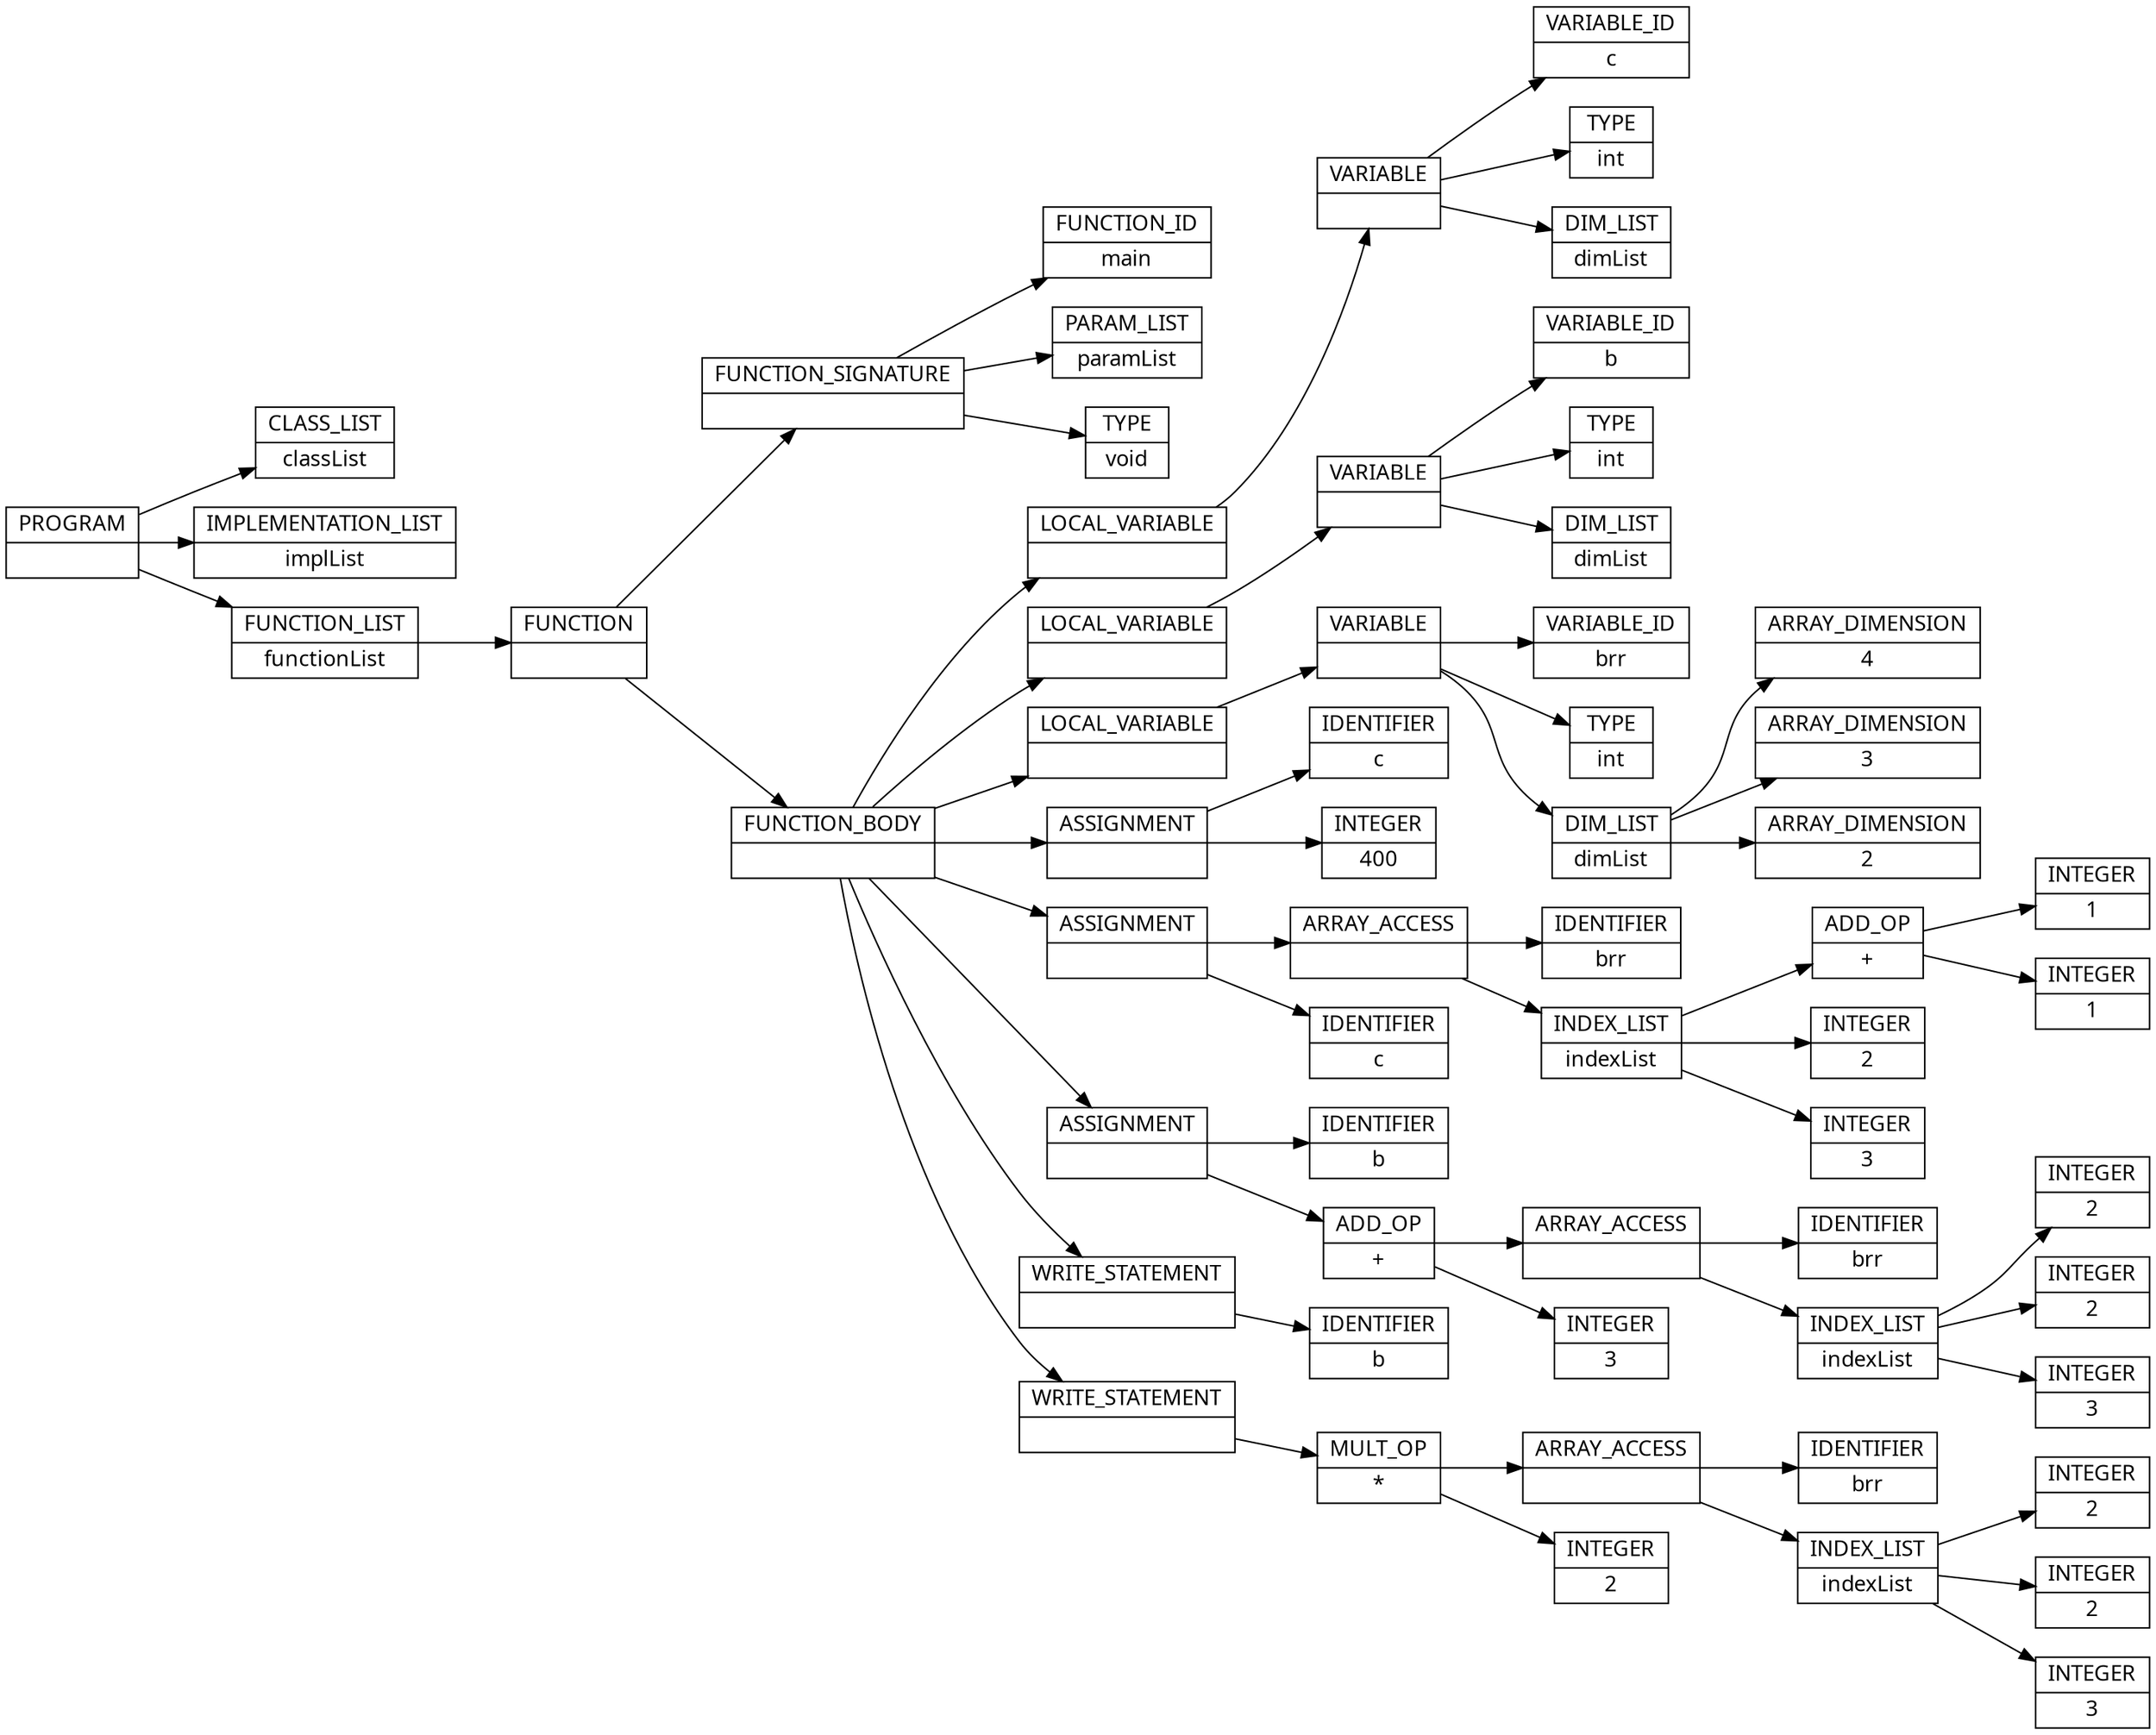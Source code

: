 digraph AST {
  node [shape=record];
    node [fontname=Sans];charset="UTF-8" splines=true splines=spline rankdir =LR
  node3 [label="PROGRAM |  "];
  node0 [label="CLASS_LIST | classList "];
  node1 [label="IMPLEMENTATION_LIST | implList "];
  node2 [label="FUNCTION_LIST | functionList "];
  node67 [label="FUNCTION |  "];
  node7 [label="FUNCTION_SIGNATURE |  "];
  node4 [label="FUNCTION_ID | main "];
  node5 [label="PARAM_LIST | paramList "];
  node6 [label="TYPE | void "];
  node8 [label="FUNCTION_BODY |  "];
  node14 [label="LOCAL_VARIABLE |  "];
  node13 [label="VARIABLE |  "];
  node9 [label="VARIABLE_ID | c "];
  node10 [label="TYPE | int "];
  node11 [label="DIM_LIST | dimList "];
  node20 [label="LOCAL_VARIABLE |  "];
  node19 [label="VARIABLE |  "];
  node15 [label="VARIABLE_ID | b "];
  node16 [label="TYPE | int "];
  node17 [label="DIM_LIST | dimList "];
  node29 [label="LOCAL_VARIABLE |  "];
  node28 [label="VARIABLE |  "];
  node21 [label="VARIABLE_ID | brr "];
  node22 [label="TYPE | int "];
  node26 [label="DIM_LIST | dimList "];
  node25 [label="ARRAY_DIMENSION | 4 "];
  node24 [label="ARRAY_DIMENSION | 3 "];
  node23 [label="ARRAY_DIMENSION | 2 "];
  node33 [label="ASSIGNMENT |  "];
  node30 [label="IDENTIFIER | c "];
  node32 [label="INTEGER | 400 "];
  node44 [label="ASSIGNMENT |  "];
  node41 [label="ARRAY_ACCESS |  "];
  node34 [label="IDENTIFIER | brr "];
  node38 [label="INDEX_LIST | indexList "];
  node36 [label="ADD_OP | + "];
  node35 [label="INTEGER | 1 "];
  node37 [label="INTEGER | 1 "];
  node39 [label="INTEGER | 2 "];
  node40 [label="INTEGER | 3 "];
  node43 [label="IDENTIFIER | c "];
  node55 [label="ASSIGNMENT |  "];
  node45 [label="IDENTIFIER | b "];
  node53 [label="ADD_OP | + "];
  node52 [label="ARRAY_ACCESS |  "];
  node47 [label="IDENTIFIER | brr "];
  node49 [label="INDEX_LIST | indexList "];
  node48 [label="INTEGER | 2 "];
  node50 [label="INTEGER | 2 "];
  node51 [label="INTEGER | 3 "];
  node54 [label="INTEGER | 3 "];
  node57 [label="WRITE_STATEMENT |  "];
  node56 [label="IDENTIFIER | b "];
  node66 [label="WRITE_STATEMENT |  "];
  node64 [label="MULT_OP | * "];
  node63 [label="ARRAY_ACCESS |  "];
  node58 [label="IDENTIFIER | brr "];
  node60 [label="INDEX_LIST | indexList "];
  node59 [label="INTEGER | 2 "];
  node61 [label="INTEGER | 2 "];
  node62 [label="INTEGER | 3 "];
  node65 [label="INTEGER | 2 "];
  node3 -> node0;
  node3 -> node1;
  node3 -> node2;
  node2 -> node67;
  node67 -> node7;
  node7 -> node4;
  node7 -> node5;
  node7 -> node6;
  node67 -> node8;
  node8 -> node14;
  node14 -> node13;
  node13 -> node9;
  node13 -> node10;
  node13 -> node11;
  node8 -> node20;
  node20 -> node19;
  node19 -> node15;
  node19 -> node16;
  node19 -> node17;
  node8 -> node29;
  node29 -> node28;
  node28 -> node21;
  node28 -> node22;
  node28 -> node26;
  node26 -> node25;
  node26 -> node24;
  node26 -> node23;
  node8 -> node33;
  node33 -> node30;
  node33 -> node32;
  node8 -> node44;
  node44 -> node41;
  node41 -> node34;
  node41 -> node38;
  node38 -> node36;
  node36 -> node35;
  node36 -> node37;
  node38 -> node39;
  node38 -> node40;
  node44 -> node43;
  node8 -> node55;
  node55 -> node45;
  node55 -> node53;
  node53 -> node52;
  node52 -> node47;
  node52 -> node49;
  node49 -> node48;
  node49 -> node50;
  node49 -> node51;
  node53 -> node54;
  node8 -> node57;
  node57 -> node56;
  node8 -> node66;
  node66 -> node64;
  node64 -> node63;
  node63 -> node58;
  node63 -> node60;
  node60 -> node59;
  node60 -> node61;
  node60 -> node62;
  node64 -> node65;
}
